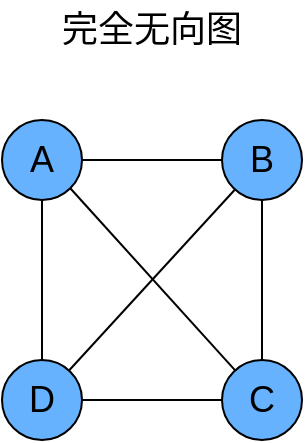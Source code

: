 <mxfile version="26.2.14">
  <diagram name="第 1 页" id="VVx7Y1RHbkFC_Rdken4W">
    <mxGraphModel dx="1213" dy="685" grid="1" gridSize="10" guides="1" tooltips="1" connect="1" arrows="1" fold="1" page="1" pageScale="1" pageWidth="827" pageHeight="1169" math="0" shadow="0">
      <root>
        <mxCell id="0" />
        <mxCell id="1" parent="0" />
        <mxCell id="vhA4C1E7xXfkto9kJgXZ-3" value="" style="rounded=0;orthogonalLoop=1;jettySize=auto;html=1;endArrow=none;startFill=0;" edge="1" parent="1" source="vhA4C1E7xXfkto9kJgXZ-1" target="vhA4C1E7xXfkto9kJgXZ-2">
          <mxGeometry relative="1" as="geometry" />
        </mxCell>
        <mxCell id="vhA4C1E7xXfkto9kJgXZ-7" value="" style="edgeStyle=none;rounded=0;orthogonalLoop=1;jettySize=auto;html=1;endArrow=none;startFill=0;" edge="1" parent="1" source="vhA4C1E7xXfkto9kJgXZ-1" target="vhA4C1E7xXfkto9kJgXZ-6">
          <mxGeometry relative="1" as="geometry" />
        </mxCell>
        <mxCell id="vhA4C1E7xXfkto9kJgXZ-12" style="edgeStyle=none;rounded=0;orthogonalLoop=1;jettySize=auto;html=1;exitX=1;exitY=1;exitDx=0;exitDy=0;endArrow=none;startFill=0;" edge="1" parent="1" source="vhA4C1E7xXfkto9kJgXZ-1" target="vhA4C1E7xXfkto9kJgXZ-10">
          <mxGeometry relative="1" as="geometry" />
        </mxCell>
        <mxCell id="vhA4C1E7xXfkto9kJgXZ-1" value="&lt;font style=&quot;color: rgb(0, 0, 0); font-size: 18px;&quot;&gt;A&lt;/font&gt;" style="ellipse;whiteSpace=wrap;html=1;aspect=fixed;fillColor=#66B2FF;" vertex="1" parent="1">
          <mxGeometry x="110" y="140" width="40" height="40" as="geometry" />
        </mxCell>
        <mxCell id="vhA4C1E7xXfkto9kJgXZ-5" value="" style="edgeStyle=orthogonalEdgeStyle;rounded=0;orthogonalLoop=1;jettySize=auto;html=1;endArrow=none;startFill=0;" edge="1" parent="1" source="vhA4C1E7xXfkto9kJgXZ-2" target="vhA4C1E7xXfkto9kJgXZ-10">
          <mxGeometry relative="1" as="geometry">
            <mxPoint x="330" y="160" as="targetPoint" />
            <Array as="points">
              <mxPoint x="250" y="160" />
            </Array>
          </mxGeometry>
        </mxCell>
        <mxCell id="vhA4C1E7xXfkto9kJgXZ-13" style="edgeStyle=none;rounded=0;orthogonalLoop=1;jettySize=auto;html=1;endArrow=none;startFill=0;" edge="1" parent="1" source="vhA4C1E7xXfkto9kJgXZ-2" target="vhA4C1E7xXfkto9kJgXZ-6">
          <mxGeometry relative="1" as="geometry" />
        </mxCell>
        <mxCell id="vhA4C1E7xXfkto9kJgXZ-2" value="&lt;font style=&quot;color: rgb(0, 0, 0); font-size: 18px;&quot;&gt;B&lt;/font&gt;" style="ellipse;whiteSpace=wrap;html=1;aspect=fixed;fillColor=#66B2FF;" vertex="1" parent="1">
          <mxGeometry x="220" y="140" width="40" height="40" as="geometry" />
        </mxCell>
        <mxCell id="vhA4C1E7xXfkto9kJgXZ-11" value="" style="edgeStyle=none;rounded=0;orthogonalLoop=1;jettySize=auto;html=1;endArrow=none;startFill=0;" edge="1" parent="1" source="vhA4C1E7xXfkto9kJgXZ-6" target="vhA4C1E7xXfkto9kJgXZ-10">
          <mxGeometry relative="1" as="geometry" />
        </mxCell>
        <mxCell id="vhA4C1E7xXfkto9kJgXZ-6" value="&lt;font style=&quot;color: rgb(0, 0, 0); font-size: 18px;&quot;&gt;D&lt;/font&gt;" style="ellipse;whiteSpace=wrap;html=1;aspect=fixed;fillColor=#66B2FF;" vertex="1" parent="1">
          <mxGeometry x="110" y="260" width="40" height="40" as="geometry" />
        </mxCell>
        <mxCell id="vhA4C1E7xXfkto9kJgXZ-10" value="&lt;font style=&quot;color: rgb(0, 0, 0); font-size: 18px;&quot;&gt;C&lt;/font&gt;" style="ellipse;whiteSpace=wrap;html=1;aspect=fixed;fillColor=#66B2FF;" vertex="1" parent="1">
          <mxGeometry x="220" y="260" width="40" height="40" as="geometry" />
        </mxCell>
        <mxCell id="vhA4C1E7xXfkto9kJgXZ-14" value="&lt;font style=&quot;font-size: 18px;&quot;&gt;完全无向图&lt;/font&gt;" style="text;html=1;align=center;verticalAlign=middle;whiteSpace=wrap;rounded=0;" vertex="1" parent="1">
          <mxGeometry x="120" y="80" width="130" height="30" as="geometry" />
        </mxCell>
      </root>
    </mxGraphModel>
  </diagram>
</mxfile>
